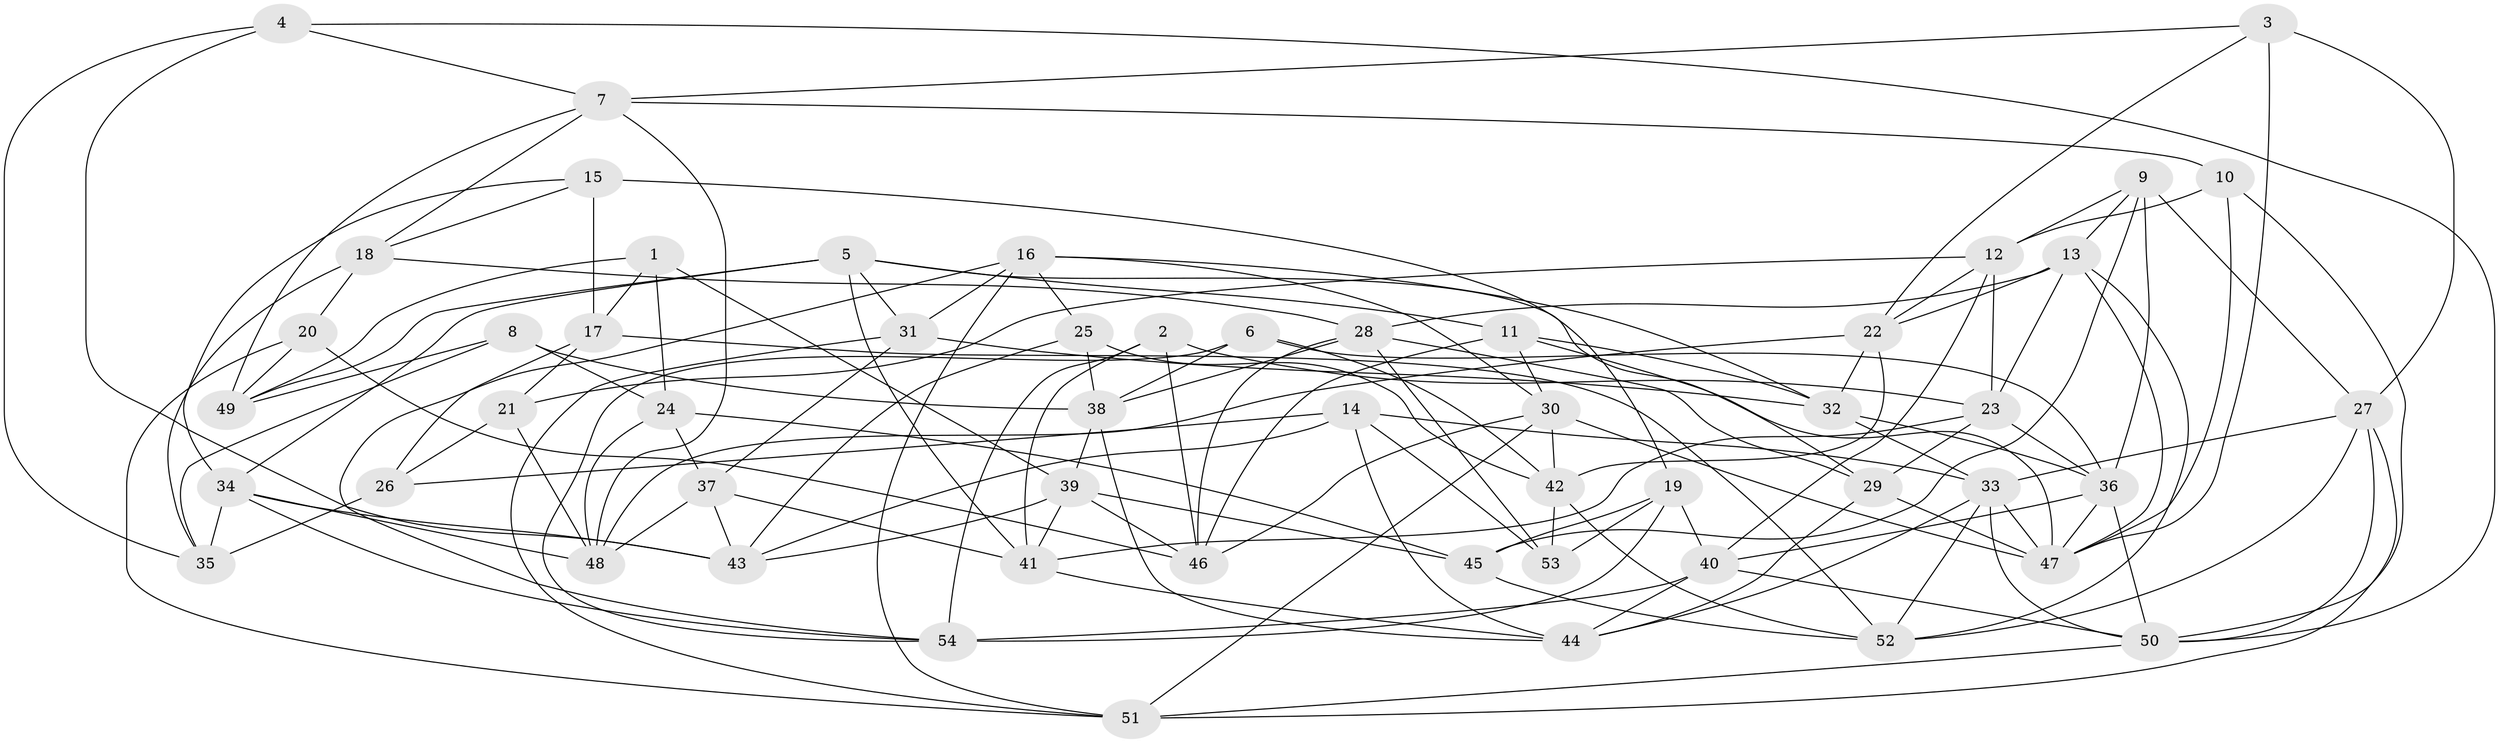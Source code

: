 // original degree distribution, {4: 1.0}
// Generated by graph-tools (version 1.1) at 2025/03/03/09/25 03:03:05]
// undirected, 54 vertices, 145 edges
graph export_dot {
graph [start="1"]
  node [color=gray90,style=filled];
  1;
  2;
  3;
  4;
  5;
  6;
  7;
  8;
  9;
  10;
  11;
  12;
  13;
  14;
  15;
  16;
  17;
  18;
  19;
  20;
  21;
  22;
  23;
  24;
  25;
  26;
  27;
  28;
  29;
  30;
  31;
  32;
  33;
  34;
  35;
  36;
  37;
  38;
  39;
  40;
  41;
  42;
  43;
  44;
  45;
  46;
  47;
  48;
  49;
  50;
  51;
  52;
  53;
  54;
  1 -- 17 [weight=1.0];
  1 -- 24 [weight=1.0];
  1 -- 39 [weight=1.0];
  1 -- 49 [weight=1.0];
  2 -- 23 [weight=1.0];
  2 -- 41 [weight=1.0];
  2 -- 46 [weight=1.0];
  2 -- 54 [weight=1.0];
  3 -- 7 [weight=1.0];
  3 -- 22 [weight=1.0];
  3 -- 27 [weight=1.0];
  3 -- 47 [weight=1.0];
  4 -- 7 [weight=1.0];
  4 -- 35 [weight=1.0];
  4 -- 43 [weight=1.0];
  4 -- 50 [weight=1.0];
  5 -- 11 [weight=1.0];
  5 -- 29 [weight=1.0];
  5 -- 31 [weight=1.0];
  5 -- 34 [weight=1.0];
  5 -- 41 [weight=1.0];
  5 -- 49 [weight=1.0];
  6 -- 36 [weight=1.0];
  6 -- 38 [weight=1.0];
  6 -- 42 [weight=1.0];
  6 -- 54 [weight=1.0];
  7 -- 10 [weight=1.0];
  7 -- 18 [weight=1.0];
  7 -- 48 [weight=1.0];
  7 -- 49 [weight=1.0];
  8 -- 24 [weight=1.0];
  8 -- 35 [weight=1.0];
  8 -- 38 [weight=1.0];
  8 -- 49 [weight=1.0];
  9 -- 12 [weight=1.0];
  9 -- 13 [weight=1.0];
  9 -- 27 [weight=1.0];
  9 -- 36 [weight=2.0];
  9 -- 45 [weight=1.0];
  10 -- 12 [weight=1.0];
  10 -- 47 [weight=1.0];
  10 -- 50 [weight=1.0];
  11 -- 30 [weight=1.0];
  11 -- 32 [weight=1.0];
  11 -- 46 [weight=1.0];
  11 -- 47 [weight=2.0];
  12 -- 21 [weight=1.0];
  12 -- 22 [weight=1.0];
  12 -- 23 [weight=1.0];
  12 -- 40 [weight=1.0];
  13 -- 22 [weight=1.0];
  13 -- 23 [weight=1.0];
  13 -- 28 [weight=1.0];
  13 -- 47 [weight=1.0];
  13 -- 52 [weight=1.0];
  14 -- 26 [weight=2.0];
  14 -- 33 [weight=1.0];
  14 -- 43 [weight=1.0];
  14 -- 44 [weight=1.0];
  14 -- 53 [weight=1.0];
  15 -- 17 [weight=2.0];
  15 -- 18 [weight=1.0];
  15 -- 19 [weight=2.0];
  15 -- 34 [weight=1.0];
  16 -- 25 [weight=1.0];
  16 -- 30 [weight=1.0];
  16 -- 31 [weight=1.0];
  16 -- 32 [weight=1.0];
  16 -- 51 [weight=1.0];
  16 -- 54 [weight=1.0];
  17 -- 21 [weight=1.0];
  17 -- 26 [weight=1.0];
  17 -- 52 [weight=1.0];
  18 -- 20 [weight=2.0];
  18 -- 28 [weight=1.0];
  18 -- 35 [weight=1.0];
  19 -- 40 [weight=1.0];
  19 -- 45 [weight=1.0];
  19 -- 53 [weight=1.0];
  19 -- 54 [weight=1.0];
  20 -- 46 [weight=1.0];
  20 -- 49 [weight=2.0];
  20 -- 51 [weight=1.0];
  21 -- 26 [weight=1.0];
  21 -- 48 [weight=1.0];
  22 -- 32 [weight=1.0];
  22 -- 42 [weight=1.0];
  22 -- 48 [weight=1.0];
  23 -- 29 [weight=1.0];
  23 -- 36 [weight=1.0];
  23 -- 41 [weight=1.0];
  24 -- 37 [weight=1.0];
  24 -- 45 [weight=2.0];
  24 -- 48 [weight=1.0];
  25 -- 38 [weight=1.0];
  25 -- 42 [weight=1.0];
  25 -- 43 [weight=1.0];
  26 -- 35 [weight=2.0];
  27 -- 33 [weight=1.0];
  27 -- 50 [weight=1.0];
  27 -- 51 [weight=1.0];
  27 -- 52 [weight=1.0];
  28 -- 29 [weight=1.0];
  28 -- 38 [weight=1.0];
  28 -- 46 [weight=1.0];
  28 -- 53 [weight=1.0];
  29 -- 44 [weight=1.0];
  29 -- 47 [weight=2.0];
  30 -- 42 [weight=1.0];
  30 -- 46 [weight=1.0];
  30 -- 47 [weight=1.0];
  30 -- 51 [weight=1.0];
  31 -- 32 [weight=1.0];
  31 -- 37 [weight=2.0];
  31 -- 51 [weight=1.0];
  32 -- 33 [weight=1.0];
  32 -- 36 [weight=1.0];
  33 -- 44 [weight=1.0];
  33 -- 47 [weight=1.0];
  33 -- 50 [weight=2.0];
  33 -- 52 [weight=1.0];
  34 -- 35 [weight=1.0];
  34 -- 43 [weight=1.0];
  34 -- 48 [weight=1.0];
  34 -- 54 [weight=1.0];
  36 -- 40 [weight=1.0];
  36 -- 47 [weight=1.0];
  36 -- 50 [weight=3.0];
  37 -- 41 [weight=1.0];
  37 -- 43 [weight=1.0];
  37 -- 48 [weight=1.0];
  38 -- 39 [weight=1.0];
  38 -- 44 [weight=1.0];
  39 -- 41 [weight=1.0];
  39 -- 43 [weight=1.0];
  39 -- 45 [weight=1.0];
  39 -- 46 [weight=1.0];
  40 -- 44 [weight=1.0];
  40 -- 50 [weight=1.0];
  40 -- 54 [weight=1.0];
  41 -- 44 [weight=1.0];
  42 -- 52 [weight=1.0];
  42 -- 53 [weight=1.0];
  45 -- 52 [weight=1.0];
  50 -- 51 [weight=1.0];
}
